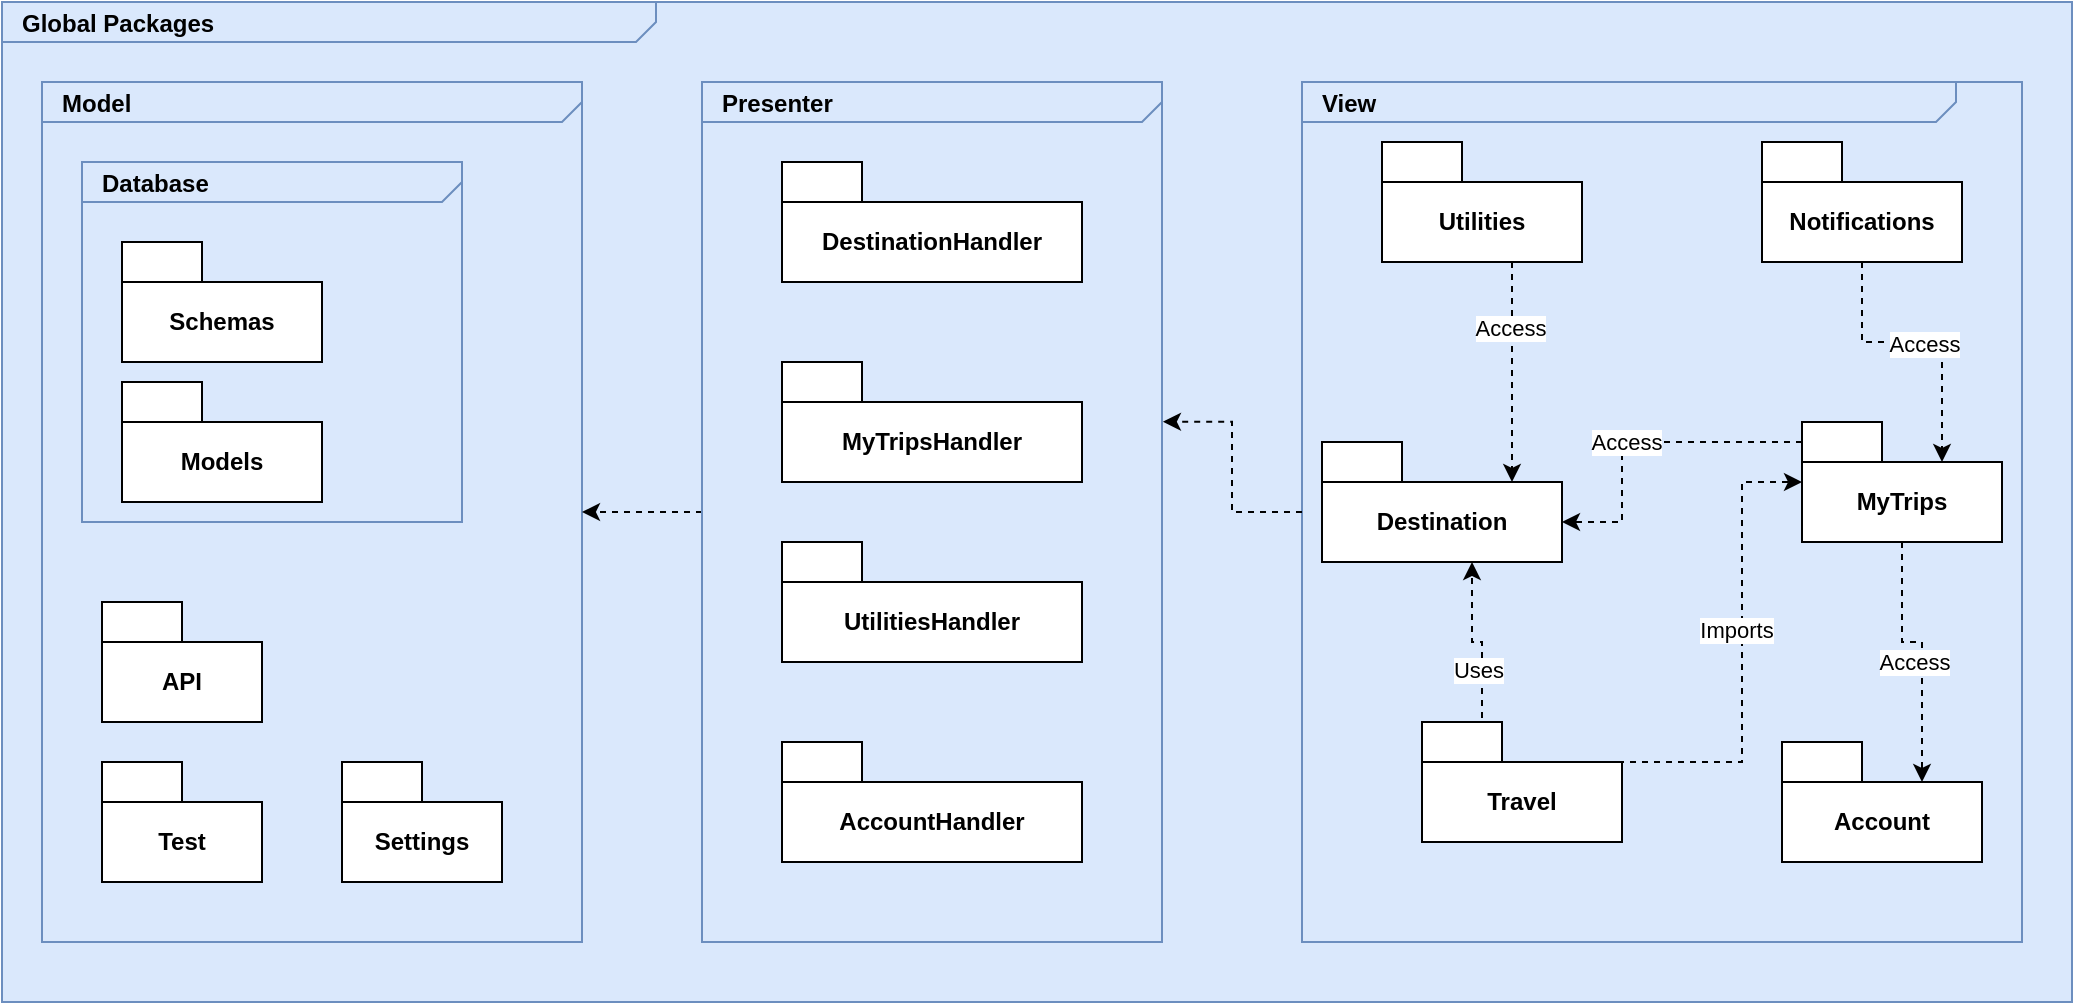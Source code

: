 <mxfile version="26.0.14">
  <diagram name="Page-1" id="929967ad-93f9-6ef4-fab6-5d389245f69c">
    <mxGraphModel dx="954" dy="639" grid="1" gridSize="10" guides="1" tooltips="1" connect="1" arrows="1" fold="1" page="1" pageScale="1.5" pageWidth="1169" pageHeight="826" background="none" math="0" shadow="0">
      <root>
        <mxCell id="0" style=";html=1;" />
        <mxCell id="1" style=";html=1;" parent="0" />
        <mxCell id="1672d66443f91eb5-1" value="&lt;p style=&quot;margin: 0px ; margin-top: 4px ; margin-left: 10px ; text-align: left&quot;&gt;&lt;b&gt;Global Packages&lt;/b&gt;&lt;/p&gt;" style="html=1;strokeWidth=1;shape=mxgraph.sysml.package;html=1;overflow=fill;whiteSpace=wrap;fillColor=#dae8fc;fontSize=12;align=center;labelX=327.64;strokeColor=#6c8ebf;" parent="1" vertex="1">
          <mxGeometry x="50" y="320" width="1035" height="500" as="geometry" />
        </mxCell>
        <mxCell id="a-KvQM7AsemI5AxW7bN--2" value="&lt;p style=&quot;margin: 0px ; margin-top: 4px ; margin-left: 10px ; text-align: left&quot;&gt;&lt;b&gt;View&lt;/b&gt;&lt;/p&gt;" style="html=1;strokeWidth=1;shape=mxgraph.sysml.package;html=1;overflow=fill;whiteSpace=wrap;fillColor=#dae8fc;fontSize=12;align=center;labelX=327.64;strokeColor=#6c8ebf;" parent="1" vertex="1">
          <mxGeometry x="700" y="360" width="360" height="430" as="geometry" />
        </mxCell>
        <mxCell id="rpGsWSdBKoxRbKyVbrdc-1" value="Destination" style="shape=folder;fontStyle=1;tabWidth=40;tabHeight=20;tabPosition=left;html=1;boundedLbl=1;whiteSpace=wrap;" parent="1" vertex="1">
          <mxGeometry x="710" y="540" width="120" height="60" as="geometry" />
        </mxCell>
        <mxCell id="BwXxmNjcSqASfWeSy7sL-2" style="edgeStyle=orthogonalEdgeStyle;shape=connector;rounded=0;orthogonalLoop=1;jettySize=auto;html=1;dashed=1;strokeColor=default;align=center;verticalAlign=middle;fontFamily=Helvetica;fontSize=11;fontColor=default;labelBackgroundColor=default;endArrow=classic;exitX=0;exitY=0;exitDx=100;exitDy=40;exitPerimeter=0;" parent="1" source="rpGsWSdBKoxRbKyVbrdc-2" target="BwXxmNjcSqASfWeSy7sL-1" edge="1">
          <mxGeometry relative="1" as="geometry">
            <Array as="points">
              <mxPoint x="860" y="700" />
              <mxPoint x="920" y="700" />
              <mxPoint x="920" y="560" />
            </Array>
          </mxGeometry>
        </mxCell>
        <mxCell id="BwXxmNjcSqASfWeSy7sL-3" value="Imports" style="edgeLabel;html=1;align=center;verticalAlign=middle;resizable=0;points=[];fontFamily=Helvetica;fontSize=11;fontColor=default;labelBackgroundColor=default;" parent="BwXxmNjcSqASfWeSy7sL-2" vertex="1" connectable="0">
          <mxGeometry x="0.167" y="3" relative="1" as="geometry">
            <mxPoint as="offset" />
          </mxGeometry>
        </mxCell>
        <mxCell id="BwXxmNjcSqASfWeSy7sL-4" style="edgeStyle=orthogonalEdgeStyle;shape=connector;rounded=0;orthogonalLoop=1;jettySize=auto;html=1;dashed=1;strokeColor=default;align=center;verticalAlign=middle;fontFamily=Helvetica;fontSize=11;fontColor=default;labelBackgroundColor=default;endArrow=classic;exitX=0.3;exitY=0.167;exitDx=0;exitDy=0;exitPerimeter=0;" parent="1" source="rpGsWSdBKoxRbKyVbrdc-2" target="rpGsWSdBKoxRbKyVbrdc-1" edge="1">
          <mxGeometry relative="1" as="geometry">
            <Array as="points">
              <mxPoint x="790" y="640" />
              <mxPoint x="785" y="640" />
            </Array>
          </mxGeometry>
        </mxCell>
        <mxCell id="BwXxmNjcSqASfWeSy7sL-5" value="Uses" style="edgeLabel;html=1;align=center;verticalAlign=middle;resizable=0;points=[];fontFamily=Helvetica;fontSize=11;fontColor=default;labelBackgroundColor=default;" parent="BwXxmNjcSqASfWeSy7sL-4" vertex="1" connectable="0">
          <mxGeometry x="-0.236" y="2" relative="1" as="geometry">
            <mxPoint as="offset" />
          </mxGeometry>
        </mxCell>
        <mxCell id="rpGsWSdBKoxRbKyVbrdc-2" value="Travel" style="shape=folder;fontStyle=1;tabWidth=40;tabHeight=20;tabPosition=left;html=1;boundedLbl=1;whiteSpace=wrap;" parent="1" vertex="1">
          <mxGeometry x="760" y="680" width="100" height="60" as="geometry" />
        </mxCell>
        <mxCell id="EJcxHQBxFqTIvE_ae0N2-4" style="edgeStyle=orthogonalEdgeStyle;shape=connector;rounded=0;orthogonalLoop=1;jettySize=auto;html=1;dashed=1;strokeColor=default;align=center;verticalAlign=middle;fontFamily=Helvetica;fontSize=11;fontColor=default;labelBackgroundColor=default;endArrow=classic;entryX=0;entryY=0;entryDx=70;entryDy=20;entryPerimeter=0;" parent="1" source="BwXxmNjcSqASfWeSy7sL-1" target="a-KvQM7AsemI5AxW7bN--21" edge="1">
          <mxGeometry relative="1" as="geometry" />
        </mxCell>
        <mxCell id="EJcxHQBxFqTIvE_ae0N2-5" value="Access" style="edgeLabel;html=1;align=center;verticalAlign=middle;resizable=0;points=[];fontFamily=Helvetica;fontSize=11;fontColor=default;labelBackgroundColor=default;" parent="EJcxHQBxFqTIvE_ae0N2-4" vertex="1" connectable="0">
          <mxGeometry x="0.076" y="-4" relative="1" as="geometry">
            <mxPoint as="offset" />
          </mxGeometry>
        </mxCell>
        <mxCell id="EJcxHQBxFqTIvE_ae0N2-6" style="edgeStyle=orthogonalEdgeStyle;shape=connector;rounded=0;orthogonalLoop=1;jettySize=auto;html=1;dashed=1;strokeColor=default;align=center;verticalAlign=middle;fontFamily=Helvetica;fontSize=11;fontColor=default;labelBackgroundColor=default;endArrow=classic;entryX=0;entryY=0;entryDx=120;entryDy=40;entryPerimeter=0;" parent="1" source="BwXxmNjcSqASfWeSy7sL-1" target="rpGsWSdBKoxRbKyVbrdc-1" edge="1">
          <mxGeometry relative="1" as="geometry">
            <mxPoint x="805" y="560" as="targetPoint" />
            <Array as="points">
              <mxPoint x="860" y="540" />
              <mxPoint x="860" y="580" />
            </Array>
          </mxGeometry>
        </mxCell>
        <mxCell id="EJcxHQBxFqTIvE_ae0N2-7" value="Access" style="edgeLabel;html=1;align=center;verticalAlign=middle;resizable=0;points=[];fontFamily=Helvetica;fontSize=11;fontColor=default;labelBackgroundColor=default;" parent="EJcxHQBxFqTIvE_ae0N2-6" vertex="1" connectable="0">
          <mxGeometry x="0.123" y="2" relative="1" as="geometry">
            <mxPoint as="offset" />
          </mxGeometry>
        </mxCell>
        <mxCell id="BwXxmNjcSqASfWeSy7sL-1" value="MyTrips" style="shape=folder;fontStyle=1;tabWidth=40;tabHeight=20;tabPosition=left;html=1;boundedLbl=1;whiteSpace=wrap;" parent="1" vertex="1">
          <mxGeometry x="950" y="530" width="100" height="60" as="geometry" />
        </mxCell>
        <mxCell id="BwXxmNjcSqASfWeSy7sL-6" value="Utilities" style="shape=folder;fontStyle=1;tabWidth=40;tabHeight=20;tabPosition=left;html=1;boundedLbl=1;whiteSpace=wrap;" parent="1" vertex="1">
          <mxGeometry x="740" y="390" width="100" height="60" as="geometry" />
        </mxCell>
        <mxCell id="a-KvQM7AsemI5AxW7bN--3" value="&lt;p style=&quot;margin: 0px ; margin-top: 4px ; margin-left: 10px ; text-align: left&quot;&gt;&lt;b&gt;Model&lt;/b&gt;&lt;/p&gt;" style="html=1;strokeWidth=1;shape=mxgraph.sysml.package;html=1;overflow=fill;whiteSpace=wrap;fillColor=#dae8fc;fontSize=12;align=center;labelX=327.64;strokeColor=#6c8ebf;" parent="1" vertex="1">
          <mxGeometry x="70" y="360" width="270" height="430" as="geometry" />
        </mxCell>
        <mxCell id="a-KvQM7AsemI5AxW7bN--4" value="Schemas" style="shape=folder;fontStyle=1;tabWidth=40;tabHeight=20;tabPosition=left;html=1;boundedLbl=1;whiteSpace=wrap;" parent="1" vertex="1">
          <mxGeometry x="110" y="440" width="100" height="60" as="geometry" />
        </mxCell>
        <mxCell id="a-KvQM7AsemI5AxW7bN--6" value="API" style="shape=folder;fontStyle=1;tabWidth=40;tabHeight=20;tabPosition=left;html=1;boundedLbl=1;whiteSpace=wrap;" parent="1" vertex="1">
          <mxGeometry x="100" y="620" width="80" height="60" as="geometry" />
        </mxCell>
        <mxCell id="a-KvQM7AsemI5AxW7bN--8" value="Test" style="shape=folder;fontStyle=1;tabWidth=40;tabHeight=20;tabPosition=left;html=1;boundedLbl=1;whiteSpace=wrap;" parent="1" vertex="1">
          <mxGeometry x="100" y="700" width="80" height="60" as="geometry" />
        </mxCell>
        <mxCell id="a-KvQM7AsemI5AxW7bN--10" value="&lt;p style=&quot;margin: 0px ; margin-top: 4px ; margin-left: 10px ; text-align: left&quot;&gt;&lt;b&gt;Database&lt;/b&gt;&lt;/p&gt;" style="html=1;strokeWidth=1;shape=mxgraph.sysml.package;html=1;overflow=fill;whiteSpace=wrap;fillColor=none;fontSize=12;align=center;labelX=327.64;strokeColor=#6c8ebf;" parent="1" vertex="1">
          <mxGeometry x="90" y="400" width="190" height="180" as="geometry" />
        </mxCell>
        <mxCell id="a-KvQM7AsemI5AxW7bN--11" value="Settings" style="shape=folder;fontStyle=1;tabWidth=40;tabHeight=20;tabPosition=left;html=1;boundedLbl=1;whiteSpace=wrap;" parent="1" vertex="1">
          <mxGeometry x="220" y="700" width="80" height="60" as="geometry" />
        </mxCell>
        <mxCell id="a-KvQM7AsemI5AxW7bN--12" value="Models" style="shape=folder;fontStyle=1;tabWidth=40;tabHeight=20;tabPosition=left;html=1;boundedLbl=1;whiteSpace=wrap;" parent="1" vertex="1">
          <mxGeometry x="110" y="510" width="100" height="60" as="geometry" />
        </mxCell>
        <mxCell id="a-KvQM7AsemI5AxW7bN--20" style="edgeStyle=orthogonalEdgeStyle;shape=connector;rounded=0;orthogonalLoop=1;jettySize=auto;html=1;dashed=1;strokeColor=default;align=center;verticalAlign=middle;fontFamily=Helvetica;fontSize=11;fontColor=default;labelBackgroundColor=default;endArrow=classic;" parent="1" source="a-KvQM7AsemI5AxW7bN--13" target="a-KvQM7AsemI5AxW7bN--3" edge="1">
          <mxGeometry relative="1" as="geometry" />
        </mxCell>
        <mxCell id="a-KvQM7AsemI5AxW7bN--13" value="&lt;p style=&quot;margin: 0px ; margin-top: 4px ; margin-left: 10px ; text-align: left&quot;&gt;&lt;b&gt;Presenter&lt;/b&gt;&lt;/p&gt;" style="html=1;strokeWidth=1;shape=mxgraph.sysml.package;html=1;overflow=fill;whiteSpace=wrap;fillColor=none;fontSize=12;align=center;labelX=327.64;strokeColor=#6c8ebf;" parent="1" vertex="1">
          <mxGeometry x="400" y="360" width="230" height="430" as="geometry" />
        </mxCell>
        <mxCell id="a-KvQM7AsemI5AxW7bN--15" value="DestinationHandler" style="shape=folder;fontStyle=1;tabWidth=40;tabHeight=20;tabPosition=left;html=1;boundedLbl=1;whiteSpace=wrap;" parent="1" vertex="1">
          <mxGeometry x="440" y="400" width="150" height="60" as="geometry" />
        </mxCell>
        <mxCell id="a-KvQM7AsemI5AxW7bN--17" value="MyTripsHandl&lt;span style=&quot;color: rgba(0, 0, 0, 0); font-family: monospace; font-size: 0px; font-weight: 400; text-align: start; text-wrap-mode: nowrap;&quot;&gt;%3CmxGraphModel%3E%3Croot%3E%3CmxCell%20id%3D%220%22%2F%3E%3CmxCell%20id%3D%221%22%20parent%3D%220%22%2F%3E%3CmxCell%20id%3D%222%22%20value%3D%22DestinationHandler%22%20style%3D%22shape%3Dfolder%3BfontStyle%3D1%3BtabWidth%3D40%3BtabHeight%3D20%3BtabPosition%3Dleft%3Bhtml%3D1%3BboundedLbl%3D1%3BwhiteSpace%3Dwrap%3B%22%20vertex%3D%221%22%20parent%3D%221%22%3E%3CmxGeometry%20x%3D%22440%22%20y%3D%22400%22%20width%3D%22150%22%20height%3D%2260%22%20as%3D%22geometry%22%2F%3E%3C%2FmxCell%3E%3C%2Froot%3E%3C%2FmxGraphModel%3E&lt;/span&gt;er" style="shape=folder;fontStyle=1;tabWidth=40;tabHeight=20;tabPosition=left;html=1;boundedLbl=1;whiteSpace=wrap;" parent="1" vertex="1">
          <mxGeometry x="440" y="500" width="150" height="60" as="geometry" />
        </mxCell>
        <mxCell id="a-KvQM7AsemI5AxW7bN--18" value="UtilitiesHandler" style="shape=folder;fontStyle=1;tabWidth=40;tabHeight=20;tabPosition=left;html=1;boundedLbl=1;whiteSpace=wrap;" parent="1" vertex="1">
          <mxGeometry x="440" y="590" width="150" height="60" as="geometry" />
        </mxCell>
        <mxCell id="a-KvQM7AsemI5AxW7bN--19" style="edgeStyle=orthogonalEdgeStyle;shape=connector;rounded=0;orthogonalLoop=1;jettySize=auto;html=1;exitX=0;exitY=0.5;exitDx=0;exitDy=0;exitPerimeter=0;entryX=1.002;entryY=0.395;entryDx=0;entryDy=0;entryPerimeter=0;dashed=1;strokeColor=default;align=center;verticalAlign=middle;fontFamily=Helvetica;fontSize=11;fontColor=default;labelBackgroundColor=default;endArrow=classic;" parent="1" source="a-KvQM7AsemI5AxW7bN--2" target="a-KvQM7AsemI5AxW7bN--13" edge="1">
          <mxGeometry relative="1" as="geometry" />
        </mxCell>
        <mxCell id="a-KvQM7AsemI5AxW7bN--21" value="Account" style="shape=folder;fontStyle=1;tabWidth=40;tabHeight=20;tabPosition=left;html=1;boundedLbl=1;whiteSpace=wrap;" parent="1" vertex="1">
          <mxGeometry x="940" y="690" width="100" height="60" as="geometry" />
        </mxCell>
        <mxCell id="a-KvQM7AsemI5AxW7bN--22" value="Notifications" style="shape=folder;fontStyle=1;tabWidth=40;tabHeight=20;tabPosition=left;html=1;boundedLbl=1;whiteSpace=wrap;" parent="1" vertex="1">
          <mxGeometry x="930" y="390" width="100" height="60" as="geometry" />
        </mxCell>
        <mxCell id="a-KvQM7AsemI5AxW7bN--25" style="edgeStyle=orthogonalEdgeStyle;shape=connector;rounded=0;orthogonalLoop=1;jettySize=auto;html=1;entryX=0;entryY=0;entryDx=70;entryDy=20;entryPerimeter=0;dashed=1;strokeColor=default;align=center;verticalAlign=middle;fontFamily=Helvetica;fontSize=11;fontColor=default;labelBackgroundColor=default;endArrow=classic;" parent="1" source="a-KvQM7AsemI5AxW7bN--22" target="BwXxmNjcSqASfWeSy7sL-1" edge="1">
          <mxGeometry relative="1" as="geometry" />
        </mxCell>
        <mxCell id="a-KvQM7AsemI5AxW7bN--26" value="Access" style="edgeLabel;html=1;align=center;verticalAlign=middle;resizable=0;points=[];fontFamily=Helvetica;fontSize=11;fontColor=default;labelBackgroundColor=default;" parent="a-KvQM7AsemI5AxW7bN--25" vertex="1" connectable="0">
          <mxGeometry x="0.005" y="-1" relative="1" as="geometry">
            <mxPoint as="offset" />
          </mxGeometry>
        </mxCell>
        <mxCell id="a-KvQM7AsemI5AxW7bN--28" value="AccountHandler" style="shape=folder;fontStyle=1;tabWidth=40;tabHeight=20;tabPosition=left;html=1;boundedLbl=1;whiteSpace=wrap;" parent="1" vertex="1">
          <mxGeometry x="440" y="690" width="150" height="60" as="geometry" />
        </mxCell>
        <mxCell id="EJcxHQBxFqTIvE_ae0N2-8" style="edgeStyle=orthogonalEdgeStyle;shape=connector;rounded=0;orthogonalLoop=1;jettySize=auto;html=1;dashed=1;strokeColor=default;align=center;verticalAlign=middle;fontFamily=Helvetica;fontSize=11;fontColor=default;labelBackgroundColor=default;endArrow=classic;entryX=0;entryY=0;entryDx=95;entryDy=20;entryPerimeter=0;" parent="1" source="BwXxmNjcSqASfWeSy7sL-6" target="rpGsWSdBKoxRbKyVbrdc-1" edge="1">
          <mxGeometry relative="1" as="geometry">
            <mxPoint x="790" y="570" as="targetPoint" />
            <Array as="points">
              <mxPoint x="805" y="470" />
              <mxPoint x="805" y="470" />
            </Array>
          </mxGeometry>
        </mxCell>
        <mxCell id="EJcxHQBxFqTIvE_ae0N2-9" value="Access" style="edgeLabel;html=1;align=center;verticalAlign=middle;resizable=0;points=[];fontFamily=Helvetica;fontSize=11;fontColor=default;labelBackgroundColor=default;" parent="EJcxHQBxFqTIvE_ae0N2-8" vertex="1" connectable="0">
          <mxGeometry x="-0.405" y="-1" relative="1" as="geometry">
            <mxPoint as="offset" />
          </mxGeometry>
        </mxCell>
      </root>
    </mxGraphModel>
  </diagram>
</mxfile>
